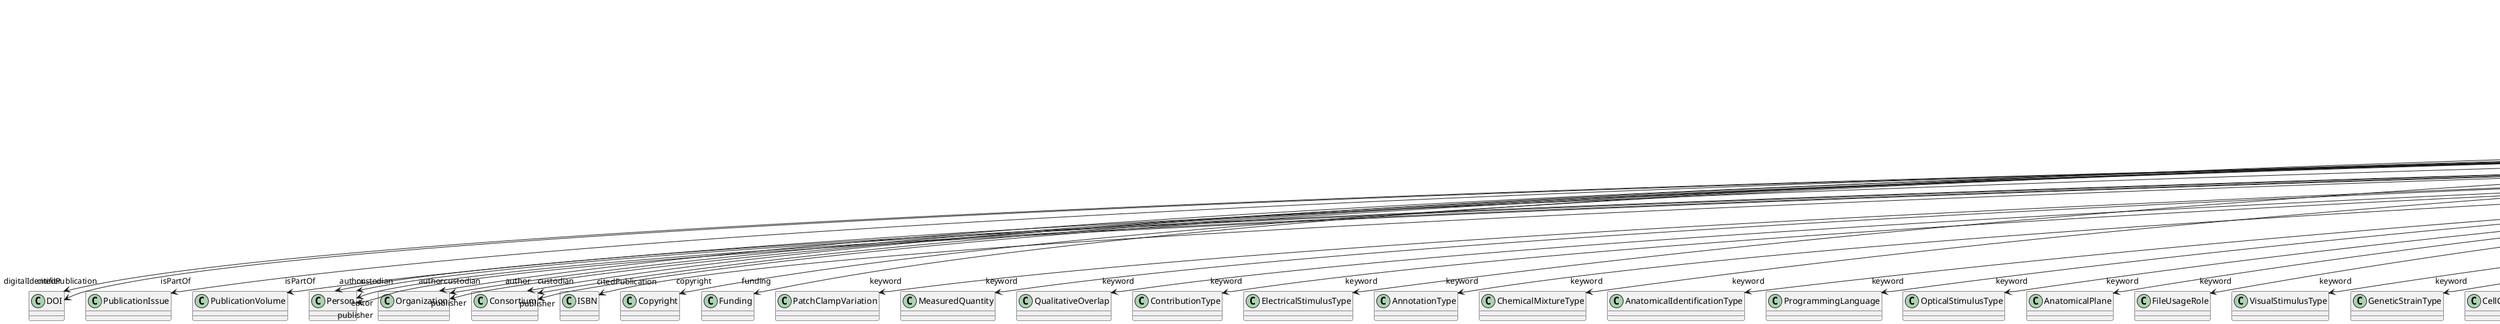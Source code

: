 @startuml
class ScholarlyArticle {
+digitalIdentifier
+isPartOf
+pagination
+abstract
+author
+citedPublication
+copyright
+creationDate
+custodian
+editor
+funding
+IRI
+keyword
+license
+modificationDate
+name
+publicationDate
+publisher
+versionIdentifier

}
ScholarlyArticle -d-> "digitalIdentifier" DOI
ScholarlyArticle -d-> "isPartOf" PublicationIssue
ScholarlyArticle -d-> "isPartOf" PublicationVolume
ScholarlyArticle -d-> "author" Person
ScholarlyArticle -d-> "author" Organization
ScholarlyArticle -d-> "author" Consortium
ScholarlyArticle -d-> "citedPublication" DOI
ScholarlyArticle -d-> "citedPublication" ISBN
ScholarlyArticle -d-> "copyright" Copyright
ScholarlyArticle -d-> "custodian" Person
ScholarlyArticle -d-> "custodian" Organization
ScholarlyArticle -d-> "custodian" Consortium
ScholarlyArticle -d-> "editor" Person
ScholarlyArticle -d-> "funding" Funding
ScholarlyArticle -d-> "keyword" PatchClampVariation
ScholarlyArticle -d-> "keyword" MeasuredQuantity
ScholarlyArticle -d-> "keyword" QualitativeOverlap
ScholarlyArticle -d-> "keyword" ContributionType
ScholarlyArticle -d-> "keyword" ElectricalStimulusType
ScholarlyArticle -d-> "keyword" AnnotationType
ScholarlyArticle -d-> "keyword" ChemicalMixtureType
ScholarlyArticle -d-> "keyword" AnatomicalIdentificationType
ScholarlyArticle -d-> "keyword" ProgrammingLanguage
ScholarlyArticle -d-> "keyword" OpticalStimulusType
ScholarlyArticle -d-> "keyword" AnatomicalPlane
ScholarlyArticle -d-> "keyword" FileUsageRole
ScholarlyArticle -d-> "keyword" VisualStimulusType
ScholarlyArticle -d-> "keyword" GeneticStrainType
ScholarlyArticle -d-> "keyword" CellCultureType
ScholarlyArticle -d-> "keyword" Service
ScholarlyArticle -d-> "keyword" TypeOfUncertainty
ScholarlyArticle -d-> "keyword" Disease
ScholarlyArticle -d-> "keyword" MeasuredSignalType
ScholarlyArticle -d-> "keyword" DiseaseModel
ScholarlyArticle -d-> "keyword" TactileStimulusType
ScholarlyArticle -d-> "keyword" AuditoryStimulusType
ScholarlyArticle -d-> "keyword" OperatingSystem
ScholarlyArticle -d-> "keyword" ProductAccessibility
ScholarlyArticle -d-> "keyword" BreedingType
ScholarlyArticle -d-> "keyword" SoftwareFeature
ScholarlyArticle -d-> "keyword" SoftwareApplicationCategory
ScholarlyArticle -d-> "keyword" StimulationApproach
ScholarlyArticle -d-> "keyword" AgeCategory
ScholarlyArticle -d-> "keyword" OperatingDevice
ScholarlyArticle -d-> "keyword" AnatomicalAxesOrientation
ScholarlyArticle -d-> "keyword" OlfactoryStimulusType
ScholarlyArticle -d-> "keyword" FileRepositoryType
ScholarlyArticle -d-> "keyword" StimulationTechnique
ScholarlyArticle -d-> "keyword" MolecularEntity
ScholarlyArticle -d-> "keyword" UnitOfMeasurement
ScholarlyArticle -d-> "keyword" CellType
ScholarlyArticle -d-> "keyword" CriteriaQualityType
ScholarlyArticle -d-> "keyword" GustatoryStimulusType
ScholarlyArticle -d-> "keyword" TissueSampleType
ScholarlyArticle -d-> "keyword" BiologicalSex
ScholarlyArticle -d-> "keyword" DeviceType
ScholarlyArticle -d-> "keyword" Terminology
ScholarlyArticle -d-> "keyword" UBERONParcellation
ScholarlyArticle -d-> "keyword" EducationalLevel
ScholarlyArticle -d-> "keyword" Organ
ScholarlyArticle -d-> "keyword" Laterality
ScholarlyArticle -d-> "keyword" Handedness
ScholarlyArticle -d-> "keyword" SemanticDataType
ScholarlyArticle -d-> "keyword" LearningResourceType
ScholarlyArticle -d-> "keyword" DifferenceMeasure
ScholarlyArticle -d-> "keyword" AtlasType
ScholarlyArticle -d-> "keyword" OrganismSubstance
ScholarlyArticle -d-> "keyword" EthicsAssessment
ScholarlyArticle -d-> "keyword" CranialWindowConstructionType
ScholarlyArticle -d-> "keyword" AnnotationCriteriaType
ScholarlyArticle -d-> "keyword" Colormap
ScholarlyArticle -d-> "keyword" FileBundleGrouping
ScholarlyArticle -d-> "keyword" PreparationType
ScholarlyArticle -d-> "keyword" Species
ScholarlyArticle -d-> "keyword" TissueSampleAttribute
ScholarlyArticle -d-> "keyword" BiologicalProcess
ScholarlyArticle -d-> "keyword" ModelAbstractionLevel
ScholarlyArticle -d-> "keyword" SetupType
ScholarlyArticle -d-> "keyword" SubjectAttribute
ScholarlyArticle -d-> "keyword" TermSuggestion
ScholarlyArticle -d-> "keyword" AnalysisTechnique
ScholarlyArticle -d-> "keyword" Technique
ScholarlyArticle -d-> "keyword" ModelScope
ScholarlyArticle -d-> "keyword" MetaDataModelType
ScholarlyArticle -d-> "keyword" CranialWindowReinforcementType
ScholarlyArticle -d-> "keyword" DataType
ScholarlyArticle -d-> "keyword" ActionStatusType
ScholarlyArticle -d-> "keyword" SubcellularEntity
ScholarlyArticle -d-> "keyword" Language
ScholarlyArticle -d-> "keyword" BiologicalOrder
ScholarlyArticle -d-> "keyword" OrganismSystem
ScholarlyArticle -d-> "keyword" ExperimentalApproach
ScholarlyArticle -d-> "license" License
ScholarlyArticle -d-> "publisher" Person
ScholarlyArticle -d-> "publisher" Organization
ScholarlyArticle -d-> "publisher" Consortium

@enduml